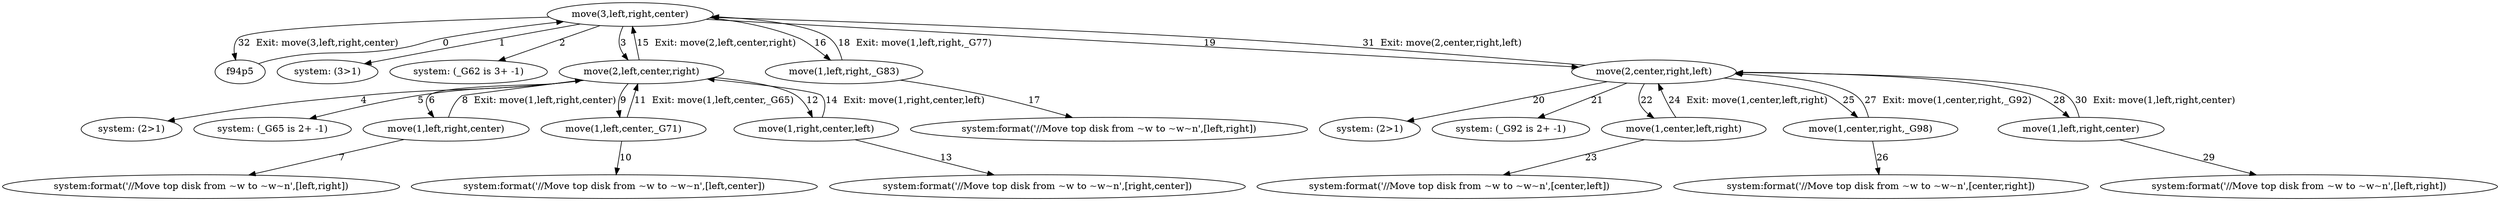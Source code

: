 digraph prologTrace {
    "f105p20" [label="move(3,left,right,center)"];
    "f94p5" -> "f105p20" [label="0"];
    "f126p6" [label="system: (3>1)"];
    "f105p20" -> "f126p6" [label="1"];
    "f126p10" [label="system: (_G62 is 3+ -1)"];
    "f105p20" -> "f126p10" [label="2"];
    "f126p18" [label="move(2,left,center,right)"];
    "f105p20" -> "f126p18" [label="3"];
    "f147p6" [label="system: (2>1)"];
    "f126p18" -> "f147p6" [label="4"];
    "f147p10" [label="system: (_G65 is 2+ -1)"];
    "f126p18" -> "f147p10" [label="5"];
    "f147p18" [label="move(1,left,right,center)"];
    "f126p18" -> "f147p18" [label="6"];
    "f167p15" [label="system:format('//Move top disk from ~w to ~w~n',[left,right])"];
    "f147p18" -> "f167p15" [label="7"];
    "f147p18" -> "f126p18" [label="8  Exit: move(1,left,right,center)"];
    "f167p25" [label="move(1,left,center,_G71)"];
    "f126p18" -> "f167p25" [label="9"];
    "f187p15" [label="system:format('//Move top disk from ~w to ~w~n',[left,center])"];
    "f167p25" -> "f187p15" [label="10"];
    "f167p25" -> "f126p18" [label="11  Exit: move(1,left,center,_G65)"];
    "f187p33" [label="move(1,right,center,left)"];
    "f126p18" -> "f187p33" [label="12"];
    "f207p15" [label="system:format('//Move top disk from ~w to ~w~n',[right,center])"];
    "f187p33" -> "f207p15" [label="13"];
    "f187p33" -> "f126p18" [label="14  Exit: move(1,right,center,left)"];
    "f126p18" -> "f105p20" [label="15  Exit: move(2,left,center,right)"];
    "f207p25" [label="move(1,left,right,_G83)"];
    "f105p20" -> "f207p25" [label="16"];
    "f227p15" [label="system:format('//Move top disk from ~w to ~w~n',[left,right])"];
    "f207p25" -> "f227p15" [label="17"];
    "f207p25" -> "f105p20" [label="18  Exit: move(1,left,right,_G77)"];
    "f227p33" [label="move(2,center,right,left)"];
    "f105p20" -> "f227p33" [label="19"];
    "f248p6" [label="system: (2>1)"];
    "f227p33" -> "f248p6" [label="20"];
    "f248p10" [label="system: (_G92 is 2+ -1)"];
    "f227p33" -> "f248p10" [label="21"];
    "f248p18" [label="move(1,center,left,right)"];
    "f227p33" -> "f248p18" [label="22"];
    "f268p15" [label="system:format('//Move top disk from ~w to ~w~n',[center,left])"];
    "f248p18" -> "f268p15" [label="23"];
    "f248p18" -> "f227p33" [label="24  Exit: move(1,center,left,right)"];
    "f268p25" [label="move(1,center,right,_G98)"];
    "f227p33" -> "f268p25" [label="25"];
    "f288p15" [label="system:format('//Move top disk from ~w to ~w~n',[center,right])"];
    "f268p25" -> "f288p15" [label="26"];
    "f268p25" -> "f227p33" [label="27  Exit: move(1,center,right,_G92)"];
    "f288p33" [label="move(1,left,right,center)"];
    "f227p33" -> "f288p33" [label="28"];
    "f308p15" [label="system:format('//Move top disk from ~w to ~w~n',[left,right])"];
    "f288p33" -> "f308p15" [label="29"];
    "f288p33" -> "f227p33" [label="30  Exit: move(1,left,right,center)"];
    "f227p33" -> "f105p20" [label="31  Exit: move(2,center,right,left)"];
    "f105p20" -> "f94p5" [label="32  Exit: move(3,left,right,center)"];
}
